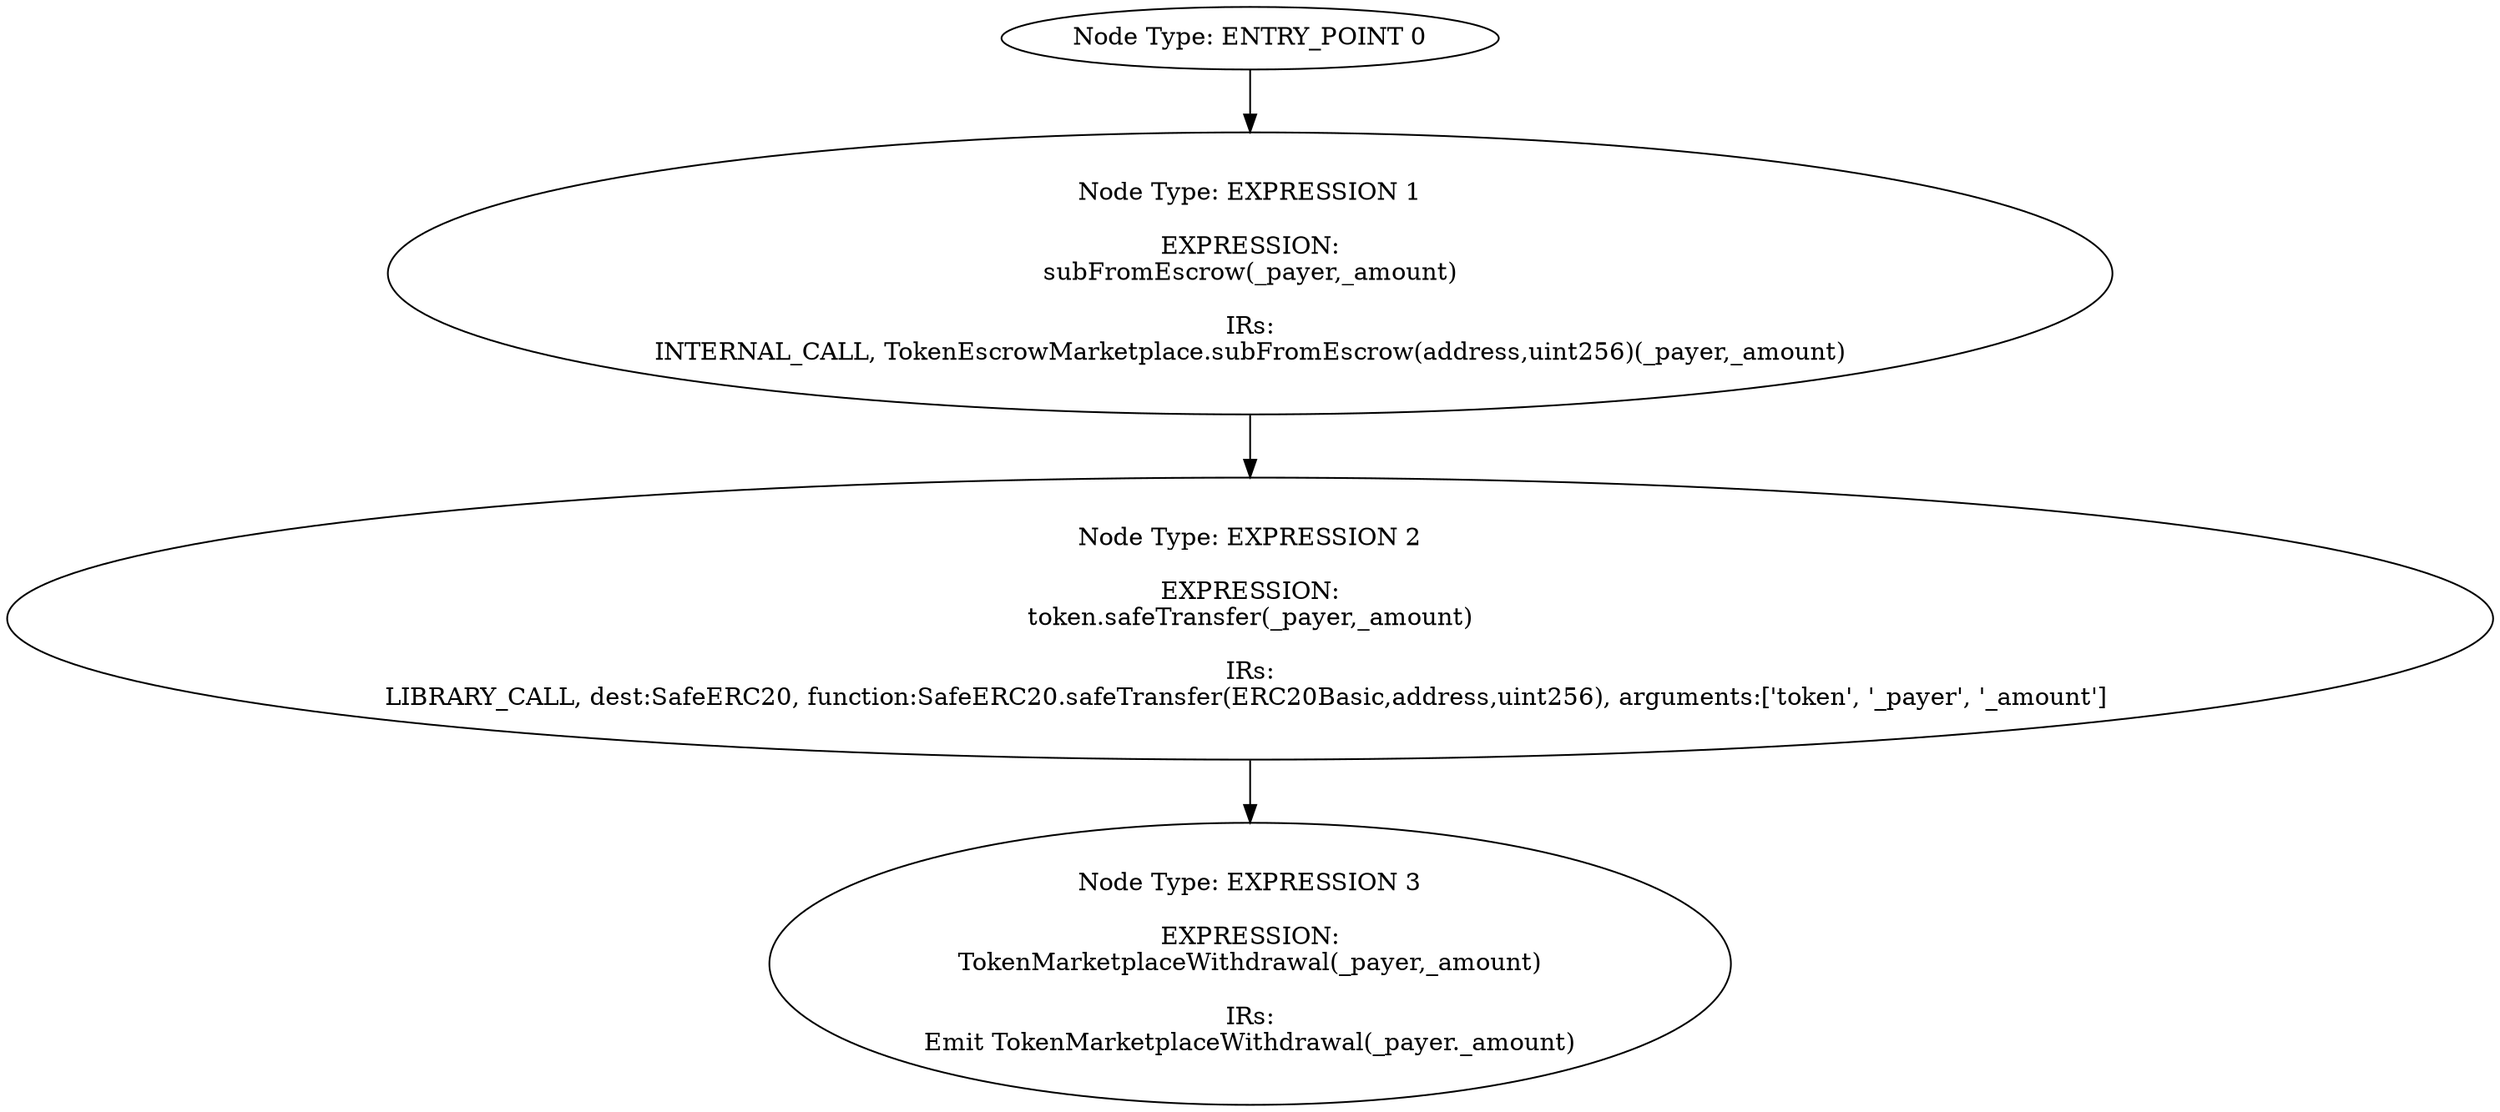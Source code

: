 digraph{
0[label="Node Type: ENTRY_POINT 0
"];
0->1;
1[label="Node Type: EXPRESSION 1

EXPRESSION:
subFromEscrow(_payer,_amount)

IRs:
INTERNAL_CALL, TokenEscrowMarketplace.subFromEscrow(address,uint256)(_payer,_amount)"];
1->2;
2[label="Node Type: EXPRESSION 2

EXPRESSION:
token.safeTransfer(_payer,_amount)

IRs:
LIBRARY_CALL, dest:SafeERC20, function:SafeERC20.safeTransfer(ERC20Basic,address,uint256), arguments:['token', '_payer', '_amount'] "];
2->3;
3[label="Node Type: EXPRESSION 3

EXPRESSION:
TokenMarketplaceWithdrawal(_payer,_amount)

IRs:
Emit TokenMarketplaceWithdrawal(_payer._amount)"];
}
